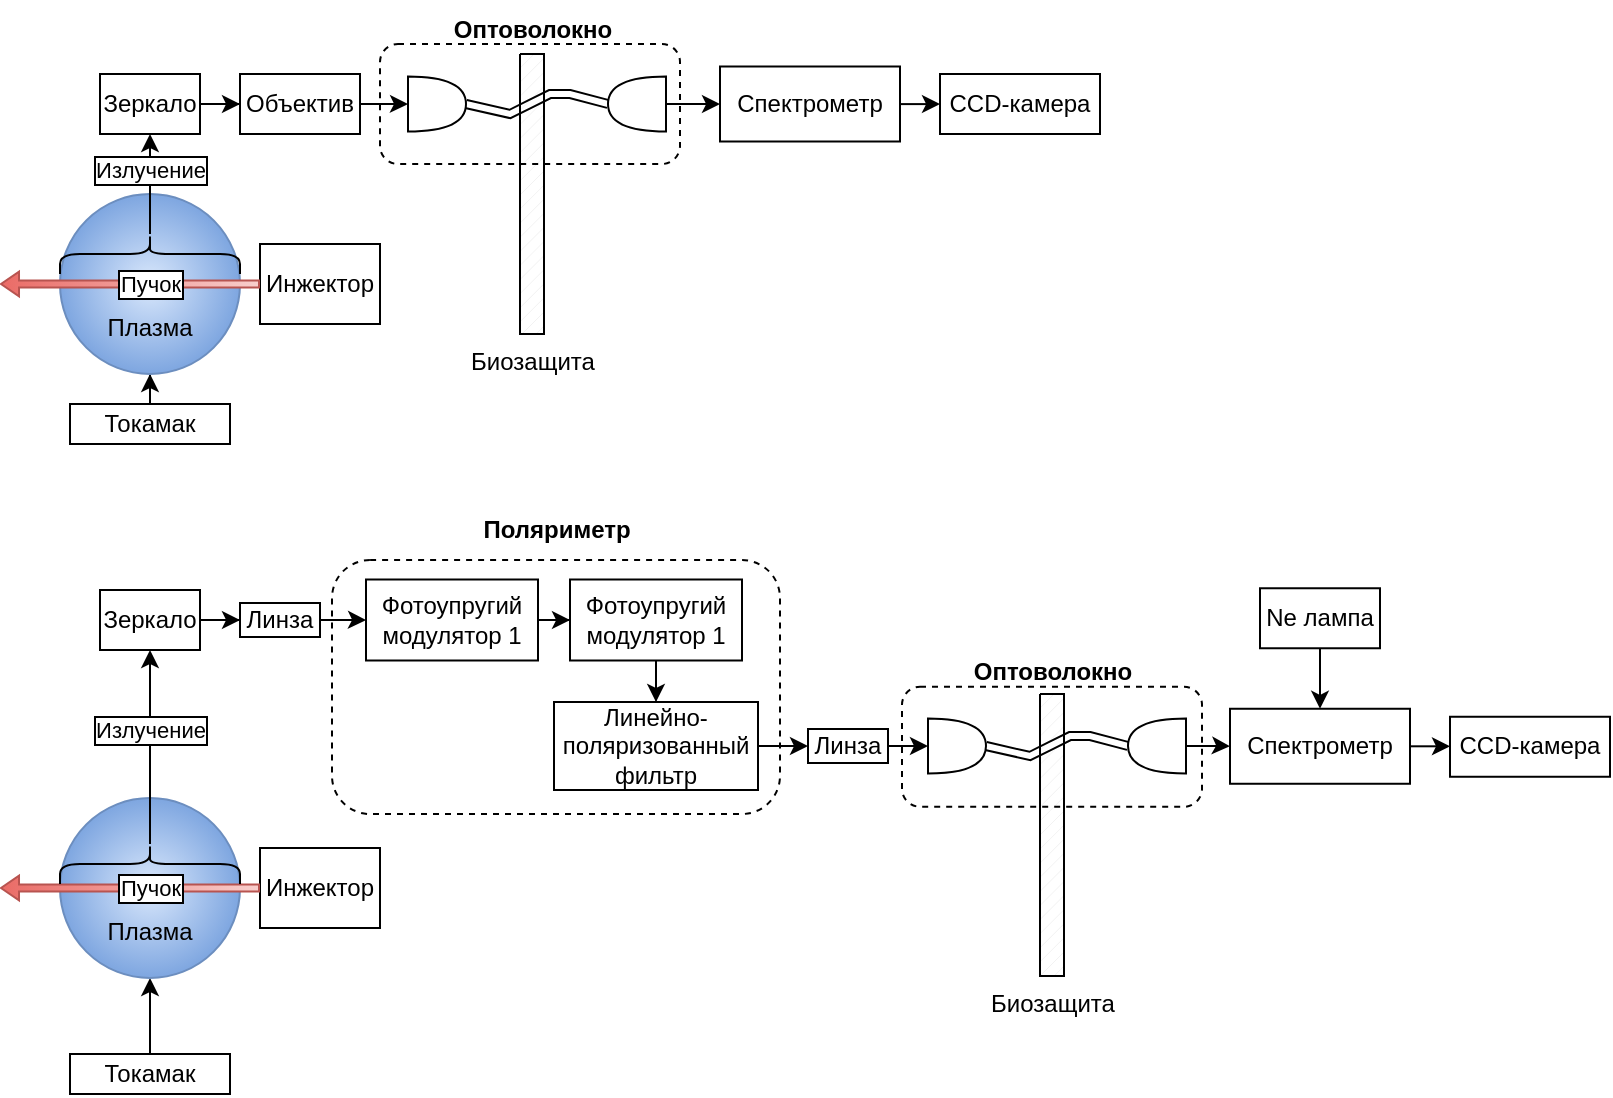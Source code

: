 <mxfile version="24.0.1" type="github">
  <diagram name="Страница — 1" id="sO5Hfu04q_IPDvUDmRCp">
    <mxGraphModel dx="1195" dy="725" grid="1" gridSize="10" guides="1" tooltips="1" connect="1" arrows="1" fold="1" page="1" pageScale="1" pageWidth="827" pageHeight="1169" math="0" shadow="0">
      <root>
        <mxCell id="0" />
        <mxCell id="1" parent="0" />
        <mxCell id="oVD-AEJCte70YSTXyg2e-20" value="Инжектор" style="rounded=0;whiteSpace=wrap;html=1;" vertex="1" parent="1">
          <mxGeometry x="240" y="205" width="60" height="40" as="geometry" />
        </mxCell>
        <mxCell id="oVD-AEJCte70YSTXyg2e-39" value="" style="edgeStyle=orthogonalEdgeStyle;rounded=0;orthogonalLoop=1;jettySize=auto;html=1;" edge="1" parent="1" source="oVD-AEJCte70YSTXyg2e-21" target="oVD-AEJCte70YSTXyg2e-29">
          <mxGeometry relative="1" as="geometry" />
        </mxCell>
        <mxCell id="oVD-AEJCte70YSTXyg2e-21" value="Токамак" style="rounded=0;whiteSpace=wrap;html=1;" vertex="1" parent="1">
          <mxGeometry x="145" y="285" width="80" height="20" as="geometry" />
        </mxCell>
        <mxCell id="oVD-AEJCte70YSTXyg2e-29" value="&lt;div&gt;&lt;br&gt;&lt;/div&gt;&lt;div&gt;&lt;br&gt;&lt;/div&gt;&lt;div&gt;&lt;br&gt;&lt;/div&gt;&lt;div&gt;&lt;span style=&quot;background-color: initial;&quot;&gt;Плазма&lt;/span&gt;&lt;br&gt;&lt;/div&gt;" style="ellipse;whiteSpace=wrap;html=1;aspect=fixed;fillColor=#dae8fc;strokeColor=#6c8ebf;gradientColor=#7ea6e0;gradientDirection=radial;" vertex="1" parent="1">
          <mxGeometry x="140" y="180" width="90" height="90" as="geometry" />
        </mxCell>
        <mxCell id="oVD-AEJCte70YSTXyg2e-32" value="" style="shape=flexArrow;endArrow=classic;html=1;rounded=0;exitX=0;exitY=0.5;exitDx=0;exitDy=0;fillColor=#f8cecc;width=3.6;endSize=2.668;endWidth=7.76;gradientColor=#ea6b66;strokeColor=#b85450;gradientDirection=west;" edge="1" parent="1" source="oVD-AEJCte70YSTXyg2e-20">
          <mxGeometry width="50" height="50" relative="1" as="geometry">
            <mxPoint x="200" y="130" as="sourcePoint" />
            <mxPoint x="110" y="225" as="targetPoint" />
          </mxGeometry>
        </mxCell>
        <mxCell id="oVD-AEJCte70YSTXyg2e-33" value="Пучок" style="edgeLabel;html=1;align=center;verticalAlign=middle;resizable=0;points=[];labelBorderColor=default;" vertex="1" connectable="0" parent="oVD-AEJCte70YSTXyg2e-32">
          <mxGeometry x="-0.342" y="1" relative="1" as="geometry">
            <mxPoint x="-12" y="-1" as="offset" />
          </mxGeometry>
        </mxCell>
        <mxCell id="oVD-AEJCte70YSTXyg2e-44" value="" style="edgeStyle=orthogonalEdgeStyle;rounded=0;orthogonalLoop=1;jettySize=auto;html=1;" edge="1" parent="1" source="oVD-AEJCte70YSTXyg2e-42" target="oVD-AEJCte70YSTXyg2e-43">
          <mxGeometry relative="1" as="geometry" />
        </mxCell>
        <mxCell id="oVD-AEJCte70YSTXyg2e-45" value="Излучение" style="edgeLabel;html=1;align=center;verticalAlign=middle;resizable=0;points=[];labelBorderColor=default;" vertex="1" connectable="0" parent="oVD-AEJCte70YSTXyg2e-44">
          <mxGeometry x="-0.405" relative="1" as="geometry">
            <mxPoint y="-17" as="offset" />
          </mxGeometry>
        </mxCell>
        <mxCell id="oVD-AEJCte70YSTXyg2e-42" value="" style="shape=curlyBracket;whiteSpace=wrap;html=1;rounded=1;flipH=1;labelPosition=right;verticalLabelPosition=middle;align=left;verticalAlign=middle;rotation=-90;size=0.5;" vertex="1" parent="1">
          <mxGeometry x="175" y="165" width="20" height="90" as="geometry" />
        </mxCell>
        <mxCell id="oVD-AEJCte70YSTXyg2e-47" value="" style="edgeStyle=orthogonalEdgeStyle;rounded=0;orthogonalLoop=1;jettySize=auto;html=1;" edge="1" parent="1" source="oVD-AEJCte70YSTXyg2e-43" target="oVD-AEJCte70YSTXyg2e-46">
          <mxGeometry relative="1" as="geometry" />
        </mxCell>
        <mxCell id="oVD-AEJCte70YSTXyg2e-43" value="Зеркало" style="rounded=0;whiteSpace=wrap;html=1;" vertex="1" parent="1">
          <mxGeometry x="160" y="120" width="50" height="30" as="geometry" />
        </mxCell>
        <mxCell id="oVD-AEJCte70YSTXyg2e-133" value="" style="edgeStyle=orthogonalEdgeStyle;rounded=0;orthogonalLoop=1;jettySize=auto;html=1;" edge="1" parent="1" source="oVD-AEJCte70YSTXyg2e-46" target="oVD-AEJCte70YSTXyg2e-131">
          <mxGeometry relative="1" as="geometry" />
        </mxCell>
        <mxCell id="oVD-AEJCte70YSTXyg2e-46" value="Объектив" style="rounded=0;whiteSpace=wrap;html=1;" vertex="1" parent="1">
          <mxGeometry x="230" y="120" width="60" height="30" as="geometry" />
        </mxCell>
        <mxCell id="oVD-AEJCte70YSTXyg2e-52" value="Биозащита" style="verticalLabelPosition=bottom;verticalAlign=top;html=1;shape=mxgraph.basic.patternFillRect;fillStyle=diag;step=5;fillStrokeWidth=0.2;fillStrokeColor=#dddddd;" vertex="1" parent="1">
          <mxGeometry x="370" y="110" width="12" height="140" as="geometry" />
        </mxCell>
        <mxCell id="oVD-AEJCte70YSTXyg2e-54" value="" style="curved=1;endArrow=classic;html=1;rounded=0;exitX=1;exitY=0.5;exitDx=0;exitDy=0;entryX=1;entryY=0.5;entryDx=0;entryDy=0;shape=link;entryPerimeter=0;exitPerimeter=0;" edge="1" parent="1" source="oVD-AEJCte70YSTXyg2e-131" target="oVD-AEJCte70YSTXyg2e-136">
          <mxGeometry width="50" height="50" relative="1" as="geometry">
            <mxPoint x="345" y="135" as="sourcePoint" />
            <mxPoint x="415" y="135" as="targetPoint" />
            <Array as="points">
              <mxPoint x="365" y="140" />
              <mxPoint x="375" y="135" />
              <mxPoint x="385" y="130" />
              <mxPoint x="395" y="130" />
            </Array>
          </mxGeometry>
        </mxCell>
        <mxCell id="oVD-AEJCte70YSTXyg2e-59" value="" style="edgeStyle=orthogonalEdgeStyle;rounded=0;orthogonalLoop=1;jettySize=auto;html=1;" edge="1" parent="1" source="oVD-AEJCte70YSTXyg2e-56" target="oVD-AEJCte70YSTXyg2e-58">
          <mxGeometry relative="1" as="geometry" />
        </mxCell>
        <mxCell id="oVD-AEJCte70YSTXyg2e-56" value="Спектрометр" style="rounded=0;whiteSpace=wrap;html=1;" vertex="1" parent="1">
          <mxGeometry x="470" y="116.25" width="90" height="37.5" as="geometry" />
        </mxCell>
        <mxCell id="oVD-AEJCte70YSTXyg2e-58" value="CCD-камера" style="rounded=0;whiteSpace=wrap;html=1;" vertex="1" parent="1">
          <mxGeometry x="580" y="120" width="80" height="30" as="geometry" />
        </mxCell>
        <mxCell id="oVD-AEJCte70YSTXyg2e-81" value="Инжектор" style="rounded=0;whiteSpace=wrap;html=1;" vertex="1" parent="1">
          <mxGeometry x="240" y="507" width="60" height="40" as="geometry" />
        </mxCell>
        <mxCell id="oVD-AEJCte70YSTXyg2e-82" value="" style="edgeStyle=orthogonalEdgeStyle;rounded=0;orthogonalLoop=1;jettySize=auto;html=1;" edge="1" parent="1" source="oVD-AEJCte70YSTXyg2e-83" target="oVD-AEJCte70YSTXyg2e-84">
          <mxGeometry relative="1" as="geometry" />
        </mxCell>
        <mxCell id="oVD-AEJCte70YSTXyg2e-83" value="Токамак" style="rounded=0;whiteSpace=wrap;html=1;" vertex="1" parent="1">
          <mxGeometry x="145" y="610" width="80" height="20" as="geometry" />
        </mxCell>
        <mxCell id="oVD-AEJCte70YSTXyg2e-84" value="&lt;div&gt;&lt;br&gt;&lt;/div&gt;&lt;div&gt;&lt;br&gt;&lt;/div&gt;&lt;div&gt;&lt;br&gt;&lt;/div&gt;&lt;div&gt;&lt;span style=&quot;background-color: initial;&quot;&gt;Плазма&lt;/span&gt;&lt;br&gt;&lt;/div&gt;" style="ellipse;whiteSpace=wrap;html=1;aspect=fixed;fillColor=#dae8fc;strokeColor=#6c8ebf;gradientColor=#7ea6e0;gradientDirection=radial;" vertex="1" parent="1">
          <mxGeometry x="140" y="482" width="90" height="90" as="geometry" />
        </mxCell>
        <mxCell id="oVD-AEJCte70YSTXyg2e-85" value="" style="shape=flexArrow;endArrow=classic;html=1;rounded=0;exitX=0;exitY=0.5;exitDx=0;exitDy=0;fillColor=#f8cecc;width=3.6;endSize=2.668;endWidth=7.76;gradientColor=#ea6b66;strokeColor=#b85450;gradientDirection=west;" edge="1" parent="1" source="oVD-AEJCte70YSTXyg2e-81">
          <mxGeometry width="50" height="50" relative="1" as="geometry">
            <mxPoint x="200" y="432" as="sourcePoint" />
            <mxPoint x="110" y="527" as="targetPoint" />
          </mxGeometry>
        </mxCell>
        <mxCell id="oVD-AEJCte70YSTXyg2e-86" value="Пучок" style="edgeLabel;html=1;align=center;verticalAlign=middle;resizable=0;points=[];labelBorderColor=default;" vertex="1" connectable="0" parent="oVD-AEJCte70YSTXyg2e-85">
          <mxGeometry x="-0.342" y="1" relative="1" as="geometry">
            <mxPoint x="-12" y="-1" as="offset" />
          </mxGeometry>
        </mxCell>
        <mxCell id="oVD-AEJCte70YSTXyg2e-87" value="" style="edgeStyle=orthogonalEdgeStyle;rounded=0;orthogonalLoop=1;jettySize=auto;html=1;" edge="1" parent="1" source="oVD-AEJCte70YSTXyg2e-89" target="oVD-AEJCte70YSTXyg2e-91">
          <mxGeometry relative="1" as="geometry" />
        </mxCell>
        <mxCell id="oVD-AEJCte70YSTXyg2e-88" value="Излучение" style="edgeLabel;html=1;align=center;verticalAlign=middle;resizable=0;points=[];labelBorderColor=default;" vertex="1" connectable="0" parent="oVD-AEJCte70YSTXyg2e-87">
          <mxGeometry x="-0.405" relative="1" as="geometry">
            <mxPoint y="-28" as="offset" />
          </mxGeometry>
        </mxCell>
        <mxCell id="oVD-AEJCte70YSTXyg2e-89" value="" style="shape=curlyBracket;whiteSpace=wrap;html=1;rounded=1;flipH=1;labelPosition=right;verticalLabelPosition=middle;align=left;verticalAlign=middle;rotation=-90;size=0.5;" vertex="1" parent="1">
          <mxGeometry x="175" y="470" width="20" height="90" as="geometry" />
        </mxCell>
        <mxCell id="oVD-AEJCte70YSTXyg2e-103" value="" style="edgeStyle=orthogonalEdgeStyle;rounded=0;orthogonalLoop=1;jettySize=auto;html=1;" edge="1" parent="1" source="oVD-AEJCte70YSTXyg2e-91" target="oVD-AEJCte70YSTXyg2e-102">
          <mxGeometry relative="1" as="geometry" />
        </mxCell>
        <mxCell id="oVD-AEJCte70YSTXyg2e-91" value="Зеркало" style="rounded=0;whiteSpace=wrap;html=1;" vertex="1" parent="1">
          <mxGeometry x="160" y="378" width="50" height="30" as="geometry" />
        </mxCell>
        <mxCell id="oVD-AEJCte70YSTXyg2e-108" value="" style="edgeStyle=orthogonalEdgeStyle;rounded=0;orthogonalLoop=1;jettySize=auto;html=1;" edge="1" parent="1" source="oVD-AEJCte70YSTXyg2e-102" target="oVD-AEJCte70YSTXyg2e-104">
          <mxGeometry relative="1" as="geometry" />
        </mxCell>
        <mxCell id="oVD-AEJCte70YSTXyg2e-102" value="Линза" style="rounded=0;whiteSpace=wrap;html=1;" vertex="1" parent="1">
          <mxGeometry x="230" y="384.5" width="40" height="17" as="geometry" />
        </mxCell>
        <mxCell id="oVD-AEJCte70YSTXyg2e-109" value="" style="edgeStyle=orthogonalEdgeStyle;rounded=0;orthogonalLoop=1;jettySize=auto;html=1;" edge="1" parent="1" source="oVD-AEJCte70YSTXyg2e-104" target="oVD-AEJCte70YSTXyg2e-107">
          <mxGeometry relative="1" as="geometry" />
        </mxCell>
        <mxCell id="oVD-AEJCte70YSTXyg2e-104" value="Фотоупругий модулятор 1" style="rounded=0;whiteSpace=wrap;html=1;" vertex="1" parent="1">
          <mxGeometry x="293" y="372.75" width="86" height="40.5" as="geometry" />
        </mxCell>
        <mxCell id="oVD-AEJCte70YSTXyg2e-118" style="edgeStyle=orthogonalEdgeStyle;rounded=0;orthogonalLoop=1;jettySize=auto;html=1;exitX=1;exitY=0.5;exitDx=0;exitDy=0;entryX=0;entryY=0.5;entryDx=0;entryDy=0;" edge="1" parent="1" source="oVD-AEJCte70YSTXyg2e-106" target="oVD-AEJCte70YSTXyg2e-111">
          <mxGeometry relative="1" as="geometry" />
        </mxCell>
        <mxCell id="oVD-AEJCte70YSTXyg2e-106" value="Линейно-поляризованный фильтр" style="rounded=0;whiteSpace=wrap;html=1;" vertex="1" parent="1">
          <mxGeometry x="387" y="434" width="102" height="44" as="geometry" />
        </mxCell>
        <mxCell id="oVD-AEJCte70YSTXyg2e-115" value="" style="edgeStyle=orthogonalEdgeStyle;rounded=0;orthogonalLoop=1;jettySize=auto;html=1;" edge="1" parent="1" source="oVD-AEJCte70YSTXyg2e-107" target="oVD-AEJCte70YSTXyg2e-106">
          <mxGeometry relative="1" as="geometry" />
        </mxCell>
        <mxCell id="oVD-AEJCte70YSTXyg2e-107" value="Фотоупругий модулятор 1" style="rounded=0;whiteSpace=wrap;html=1;" vertex="1" parent="1">
          <mxGeometry x="395" y="372.75" width="86" height="40.5" as="geometry" />
        </mxCell>
        <mxCell id="oVD-AEJCte70YSTXyg2e-111" value="Линза" style="rounded=0;whiteSpace=wrap;html=1;" vertex="1" parent="1">
          <mxGeometry x="514" y="447.5" width="40" height="17" as="geometry" />
        </mxCell>
        <mxCell id="oVD-AEJCte70YSTXyg2e-120" value="" style="rounded=1;whiteSpace=wrap;html=1;dashed=1;fillColor=none;" vertex="1" parent="1">
          <mxGeometry x="276" y="363" width="224" height="127" as="geometry" />
        </mxCell>
        <mxCell id="oVD-AEJCte70YSTXyg2e-124" value="Поляриметр" style="text;html=1;align=center;verticalAlign=middle;resizable=0;points=[];autosize=1;strokeColor=none;fillColor=none;fontStyle=1" vertex="1" parent="1">
          <mxGeometry x="343" y="333" width="90" height="30" as="geometry" />
        </mxCell>
        <mxCell id="oVD-AEJCte70YSTXyg2e-130" value="" style="edgeStyle=orthogonalEdgeStyle;rounded=0;orthogonalLoop=1;jettySize=auto;html=1;" edge="1" parent="1" source="oVD-AEJCte70YSTXyg2e-126" target="oVD-AEJCte70YSTXyg2e-129">
          <mxGeometry relative="1" as="geometry" />
        </mxCell>
        <mxCell id="oVD-AEJCte70YSTXyg2e-126" value="Спектрометр" style="rounded=0;whiteSpace=wrap;html=1;" vertex="1" parent="1">
          <mxGeometry x="725" y="437.38" width="90" height="37.5" as="geometry" />
        </mxCell>
        <mxCell id="oVD-AEJCte70YSTXyg2e-128" value="" style="edgeStyle=orthogonalEdgeStyle;rounded=0;orthogonalLoop=1;jettySize=auto;html=1;" edge="1" parent="1" source="oVD-AEJCte70YSTXyg2e-127" target="oVD-AEJCte70YSTXyg2e-126">
          <mxGeometry relative="1" as="geometry" />
        </mxCell>
        <mxCell id="oVD-AEJCte70YSTXyg2e-127" value="Ne лампа" style="rounded=0;whiteSpace=wrap;html=1;" vertex="1" parent="1">
          <mxGeometry x="740" y="377.13" width="60" height="30" as="geometry" />
        </mxCell>
        <mxCell id="oVD-AEJCte70YSTXyg2e-129" value="CCD-камера" style="rounded=0;whiteSpace=wrap;html=1;" vertex="1" parent="1">
          <mxGeometry x="835" y="441.38" width="80" height="30" as="geometry" />
        </mxCell>
        <mxCell id="oVD-AEJCte70YSTXyg2e-131" value="" style="shape=or;whiteSpace=wrap;html=1;" vertex="1" parent="1">
          <mxGeometry x="314" y="121.25" width="29" height="27.5" as="geometry" />
        </mxCell>
        <mxCell id="oVD-AEJCte70YSTXyg2e-137" value="" style="edgeStyle=orthogonalEdgeStyle;rounded=0;orthogonalLoop=1;jettySize=auto;html=1;" edge="1" parent="1" source="oVD-AEJCte70YSTXyg2e-136" target="oVD-AEJCte70YSTXyg2e-56">
          <mxGeometry relative="1" as="geometry" />
        </mxCell>
        <mxCell id="oVD-AEJCte70YSTXyg2e-136" value="" style="shape=or;whiteSpace=wrap;html=1;rotation=-180;" vertex="1" parent="1">
          <mxGeometry x="414" y="121.25" width="29" height="27.5" as="geometry" />
        </mxCell>
        <mxCell id="oVD-AEJCte70YSTXyg2e-138" value="&lt;div&gt;&lt;br&gt;&lt;/div&gt;" style="rounded=1;whiteSpace=wrap;html=1;fillColor=none;dashed=1;" vertex="1" parent="1">
          <mxGeometry x="300" y="105" width="150" height="60" as="geometry" />
        </mxCell>
        <mxCell id="oVD-AEJCte70YSTXyg2e-140" value="Оптоволокно" style="text;html=1;align=center;verticalAlign=middle;resizable=0;points=[];autosize=1;strokeColor=none;fillColor=none;fontStyle=1" vertex="1" parent="1">
          <mxGeometry x="326" y="83.25" width="100" height="30" as="geometry" />
        </mxCell>
        <mxCell id="oVD-AEJCte70YSTXyg2e-141" value="Биозащита" style="verticalLabelPosition=bottom;verticalAlign=top;html=1;shape=mxgraph.basic.patternFillRect;fillStyle=diag;step=5;fillStrokeWidth=0.2;fillStrokeColor=#dddddd;" vertex="1" parent="1">
          <mxGeometry x="630" y="430" width="12" height="141" as="geometry" />
        </mxCell>
        <mxCell id="oVD-AEJCte70YSTXyg2e-142" value="" style="curved=1;endArrow=classic;html=1;rounded=0;exitX=1;exitY=0.5;exitDx=0;exitDy=0;entryX=1;entryY=0.5;entryDx=0;entryDy=0;shape=link;entryPerimeter=0;exitPerimeter=0;" edge="1" parent="1" source="oVD-AEJCte70YSTXyg2e-143" target="oVD-AEJCte70YSTXyg2e-144">
          <mxGeometry width="50" height="50" relative="1" as="geometry">
            <mxPoint x="605" y="456" as="sourcePoint" />
            <mxPoint x="675" y="456" as="targetPoint" />
            <Array as="points">
              <mxPoint x="625" y="461" />
              <mxPoint x="635" y="456" />
              <mxPoint x="645" y="451" />
              <mxPoint x="655" y="451" />
            </Array>
          </mxGeometry>
        </mxCell>
        <mxCell id="oVD-AEJCte70YSTXyg2e-143" value="" style="shape=or;whiteSpace=wrap;html=1;" vertex="1" parent="1">
          <mxGeometry x="574" y="442.25" width="29" height="27.5" as="geometry" />
        </mxCell>
        <mxCell id="oVD-AEJCte70YSTXyg2e-154" value="" style="edgeStyle=orthogonalEdgeStyle;rounded=0;orthogonalLoop=1;jettySize=auto;html=1;" edge="1" parent="1" source="oVD-AEJCte70YSTXyg2e-144" target="oVD-AEJCte70YSTXyg2e-126">
          <mxGeometry relative="1" as="geometry" />
        </mxCell>
        <mxCell id="oVD-AEJCte70YSTXyg2e-144" value="" style="shape=or;whiteSpace=wrap;html=1;rotation=-180;" vertex="1" parent="1">
          <mxGeometry x="674" y="442.25" width="29" height="27.5" as="geometry" />
        </mxCell>
        <mxCell id="oVD-AEJCte70YSTXyg2e-146" value="Оптоволокно" style="text;html=1;align=center;verticalAlign=middle;resizable=0;points=[];autosize=1;strokeColor=none;fillColor=none;fontStyle=1" vertex="1" parent="1">
          <mxGeometry x="586" y="404.25" width="100" height="30" as="geometry" />
        </mxCell>
        <mxCell id="oVD-AEJCte70YSTXyg2e-150" style="edgeStyle=orthogonalEdgeStyle;rounded=0;orthogonalLoop=1;jettySize=auto;html=1;exitX=1;exitY=0.5;exitDx=0;exitDy=0;entryX=0;entryY=0.5;entryDx=0;entryDy=0;entryPerimeter=0;" edge="1" parent="1" source="oVD-AEJCte70YSTXyg2e-111" target="oVD-AEJCte70YSTXyg2e-143">
          <mxGeometry relative="1" as="geometry" />
        </mxCell>
        <mxCell id="oVD-AEJCte70YSTXyg2e-155" value="&lt;div&gt;&lt;br&gt;&lt;/div&gt;" style="rounded=1;whiteSpace=wrap;html=1;fillColor=none;dashed=1;" vertex="1" parent="1">
          <mxGeometry x="561" y="426.38" width="150" height="60" as="geometry" />
        </mxCell>
      </root>
    </mxGraphModel>
  </diagram>
</mxfile>
